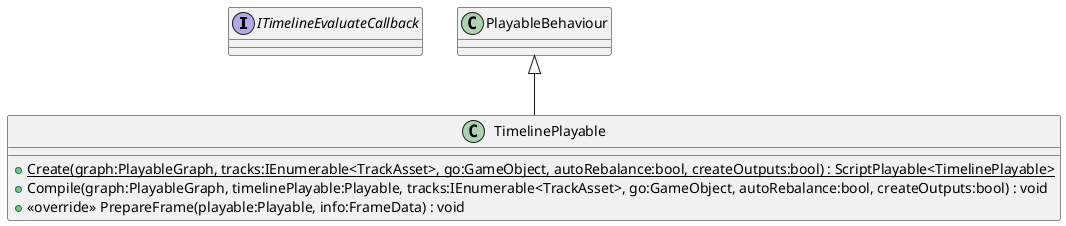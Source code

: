 @startuml
interface ITimelineEvaluateCallback {
}
class TimelinePlayable {
    + {static} Create(graph:PlayableGraph, tracks:IEnumerable<TrackAsset>, go:GameObject, autoRebalance:bool, createOutputs:bool) : ScriptPlayable<TimelinePlayable>
    + Compile(graph:PlayableGraph, timelinePlayable:Playable, tracks:IEnumerable<TrackAsset>, go:GameObject, autoRebalance:bool, createOutputs:bool) : void
    + <<override>> PrepareFrame(playable:Playable, info:FrameData) : void
}
PlayableBehaviour <|-- TimelinePlayable
@enduml
